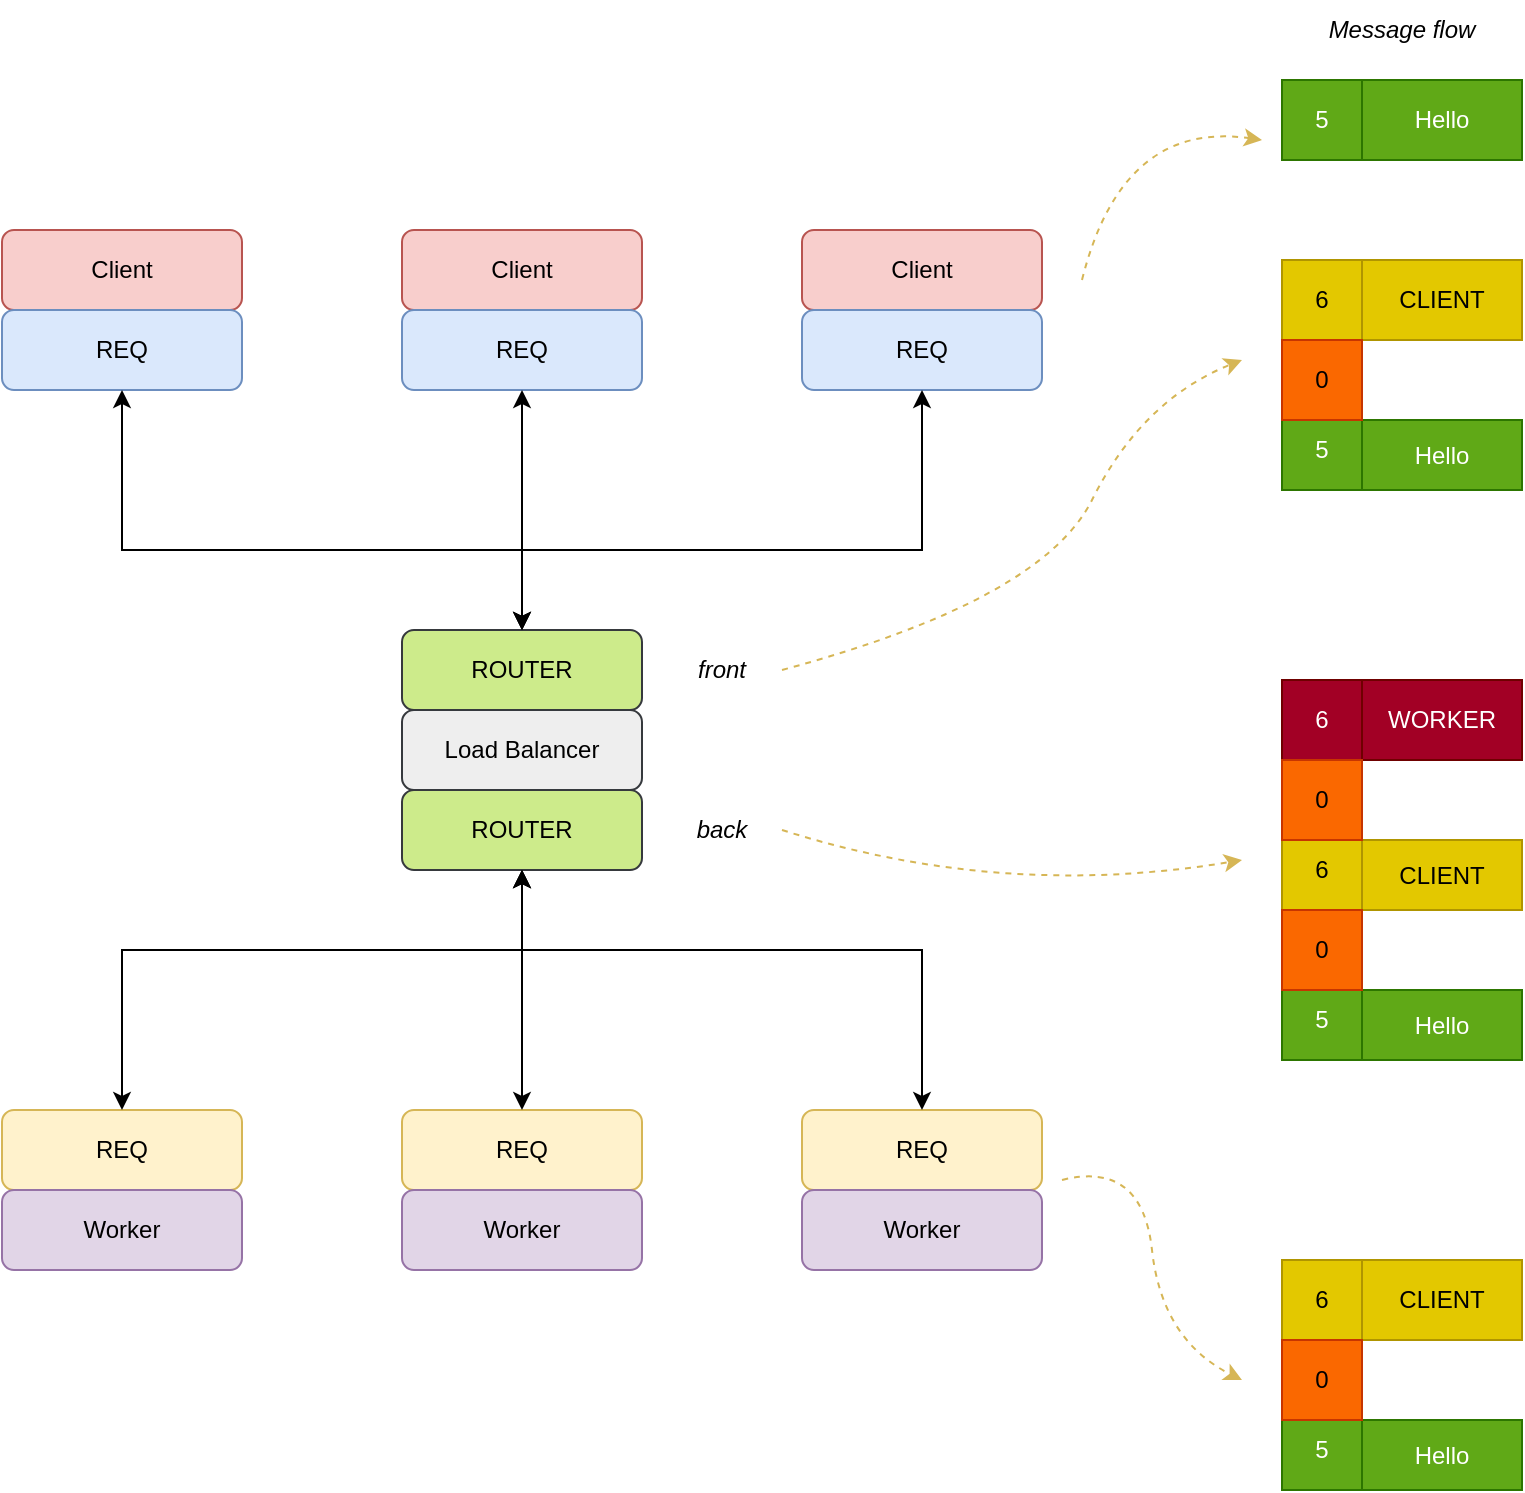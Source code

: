 <mxfile version="27.1.4">
  <diagram name="Page-1" id="R8dqntwFAmytJewC7J9B">
    <mxGraphModel dx="1356" dy="763" grid="1" gridSize="10" guides="1" tooltips="1" connect="1" arrows="1" fold="1" page="1" pageScale="1" pageWidth="850" pageHeight="1100" math="0" shadow="0">
      <root>
        <mxCell id="0" />
        <mxCell id="1" parent="0" />
        <mxCell id="HZvWmUoCLgHol8qFXdsV-1" value="Client" style="rounded=1;whiteSpace=wrap;html=1;fillColor=#f8cecc;strokeColor=#b85450;" vertex="1" parent="1">
          <mxGeometry x="40" y="125" width="120" height="40" as="geometry" />
        </mxCell>
        <mxCell id="HZvWmUoCLgHol8qFXdsV-2" value="REQ" style="rounded=1;whiteSpace=wrap;html=1;fillColor=#dae8fc;strokeColor=#6c8ebf;" vertex="1" parent="1">
          <mxGeometry x="40" y="165" width="120" height="40" as="geometry" />
        </mxCell>
        <mxCell id="HZvWmUoCLgHol8qFXdsV-3" value="Client" style="rounded=1;whiteSpace=wrap;html=1;fillColor=#f8cecc;strokeColor=#b85450;" vertex="1" parent="1">
          <mxGeometry x="240" y="125" width="120" height="40" as="geometry" />
        </mxCell>
        <mxCell id="HZvWmUoCLgHol8qFXdsV-4" value="REQ" style="rounded=1;whiteSpace=wrap;html=1;fillColor=#dae8fc;strokeColor=#6c8ebf;" vertex="1" parent="1">
          <mxGeometry x="240" y="165" width="120" height="40" as="geometry" />
        </mxCell>
        <mxCell id="HZvWmUoCLgHol8qFXdsV-5" value="Client" style="rounded=1;whiteSpace=wrap;html=1;fillColor=#f8cecc;strokeColor=#b85450;" vertex="1" parent="1">
          <mxGeometry x="440" y="125" width="120" height="40" as="geometry" />
        </mxCell>
        <mxCell id="HZvWmUoCLgHol8qFXdsV-6" value="REQ" style="rounded=1;whiteSpace=wrap;html=1;fillColor=#dae8fc;strokeColor=#6c8ebf;" vertex="1" parent="1">
          <mxGeometry x="440" y="165" width="120" height="40" as="geometry" />
        </mxCell>
        <mxCell id="HZvWmUoCLgHol8qFXdsV-7" value="ROUTER" style="rounded=1;whiteSpace=wrap;html=1;fillColor=#cdeb8b;strokeColor=#36393d;" vertex="1" parent="1">
          <mxGeometry x="240" y="325" width="120" height="40" as="geometry" />
        </mxCell>
        <mxCell id="HZvWmUoCLgHol8qFXdsV-8" value="Load Balancer" style="rounded=1;whiteSpace=wrap;html=1;fillColor=#eeeeee;strokeColor=#36393d;" vertex="1" parent="1">
          <mxGeometry x="240" y="365" width="120" height="40" as="geometry" />
        </mxCell>
        <mxCell id="HZvWmUoCLgHol8qFXdsV-9" value="ROUTER" style="rounded=1;whiteSpace=wrap;html=1;fillColor=#cdeb8b;strokeColor=#36393d;" vertex="1" parent="1">
          <mxGeometry x="240" y="405" width="120" height="40" as="geometry" />
        </mxCell>
        <mxCell id="HZvWmUoCLgHol8qFXdsV-10" value="REQ" style="rounded=1;whiteSpace=wrap;html=1;fillColor=#fff2cc;strokeColor=#d6b656;" vertex="1" parent="1">
          <mxGeometry x="40" y="565" width="120" height="40" as="geometry" />
        </mxCell>
        <mxCell id="HZvWmUoCLgHol8qFXdsV-11" value="Worker" style="rounded=1;whiteSpace=wrap;html=1;fillColor=#e1d5e7;strokeColor=#9673a6;" vertex="1" parent="1">
          <mxGeometry x="40" y="605" width="120" height="40" as="geometry" />
        </mxCell>
        <mxCell id="HZvWmUoCLgHol8qFXdsV-12" value="REQ" style="rounded=1;whiteSpace=wrap;html=1;fillColor=#fff2cc;strokeColor=#d6b656;" vertex="1" parent="1">
          <mxGeometry x="240" y="565" width="120" height="40" as="geometry" />
        </mxCell>
        <mxCell id="HZvWmUoCLgHol8qFXdsV-13" value="Worker" style="rounded=1;whiteSpace=wrap;html=1;fillColor=#e1d5e7;strokeColor=#9673a6;" vertex="1" parent="1">
          <mxGeometry x="240" y="605" width="120" height="40" as="geometry" />
        </mxCell>
        <mxCell id="HZvWmUoCLgHol8qFXdsV-14" value="REQ" style="rounded=1;whiteSpace=wrap;html=1;fillColor=#fff2cc;strokeColor=#d6b656;" vertex="1" parent="1">
          <mxGeometry x="440" y="565" width="120" height="40" as="geometry" />
        </mxCell>
        <mxCell id="HZvWmUoCLgHol8qFXdsV-15" value="Worker" style="rounded=1;whiteSpace=wrap;html=1;fillColor=#e1d5e7;strokeColor=#9673a6;" vertex="1" parent="1">
          <mxGeometry x="440" y="605" width="120" height="40" as="geometry" />
        </mxCell>
        <mxCell id="HZvWmUoCLgHol8qFXdsV-16" value="" style="endArrow=classic;startArrow=classic;html=1;rounded=0;entryX=0.5;entryY=1;entryDx=0;entryDy=0;exitX=0.5;exitY=0;exitDx=0;exitDy=0;" edge="1" parent="1" source="HZvWmUoCLgHol8qFXdsV-7" target="HZvWmUoCLgHol8qFXdsV-2">
          <mxGeometry width="50" height="50" relative="1" as="geometry">
            <mxPoint x="280" y="425" as="sourcePoint" />
            <mxPoint x="330" y="375" as="targetPoint" />
            <Array as="points">
              <mxPoint x="300" y="285" />
              <mxPoint x="100" y="285" />
            </Array>
          </mxGeometry>
        </mxCell>
        <mxCell id="HZvWmUoCLgHol8qFXdsV-17" value="" style="endArrow=classic;startArrow=classic;html=1;rounded=0;entryX=0.5;entryY=1;entryDx=0;entryDy=0;exitX=0.5;exitY=0;exitDx=0;exitDy=0;" edge="1" parent="1" source="HZvWmUoCLgHol8qFXdsV-7" target="HZvWmUoCLgHol8qFXdsV-4">
          <mxGeometry width="50" height="50" relative="1" as="geometry">
            <mxPoint x="280" y="425" as="sourcePoint" />
            <mxPoint x="330" y="375" as="targetPoint" />
          </mxGeometry>
        </mxCell>
        <mxCell id="HZvWmUoCLgHol8qFXdsV-18" value="" style="endArrow=classic;startArrow=classic;html=1;rounded=0;entryX=0.5;entryY=1;entryDx=0;entryDy=0;exitX=0.5;exitY=0;exitDx=0;exitDy=0;" edge="1" parent="1" source="HZvWmUoCLgHol8qFXdsV-7" target="HZvWmUoCLgHol8qFXdsV-6">
          <mxGeometry width="50" height="50" relative="1" as="geometry">
            <mxPoint x="280" y="425" as="sourcePoint" />
            <mxPoint x="330" y="375" as="targetPoint" />
            <Array as="points">
              <mxPoint x="300" y="285" />
              <mxPoint x="500" y="285" />
            </Array>
          </mxGeometry>
        </mxCell>
        <mxCell id="HZvWmUoCLgHol8qFXdsV-19" value="" style="endArrow=classic;startArrow=classic;html=1;rounded=0;exitX=0.5;exitY=0;exitDx=0;exitDy=0;entryX=0.5;entryY=1;entryDx=0;entryDy=0;" edge="1" parent="1" source="HZvWmUoCLgHol8qFXdsV-10" target="HZvWmUoCLgHol8qFXdsV-9">
          <mxGeometry width="50" height="50" relative="1" as="geometry">
            <mxPoint x="280" y="425" as="sourcePoint" />
            <mxPoint x="330" y="375" as="targetPoint" />
            <Array as="points">
              <mxPoint x="100" y="485" />
              <mxPoint x="300" y="485" />
            </Array>
          </mxGeometry>
        </mxCell>
        <mxCell id="HZvWmUoCLgHol8qFXdsV-20" value="" style="endArrow=classic;startArrow=classic;html=1;rounded=0;entryX=0.5;entryY=1;entryDx=0;entryDy=0;exitX=0.5;exitY=0;exitDx=0;exitDy=0;" edge="1" parent="1" source="HZvWmUoCLgHol8qFXdsV-12" target="HZvWmUoCLgHol8qFXdsV-9">
          <mxGeometry width="50" height="50" relative="1" as="geometry">
            <mxPoint x="280" y="425" as="sourcePoint" />
            <mxPoint x="330" y="375" as="targetPoint" />
          </mxGeometry>
        </mxCell>
        <mxCell id="HZvWmUoCLgHol8qFXdsV-21" value="" style="endArrow=classic;startArrow=classic;html=1;rounded=0;entryX=0.5;entryY=0;entryDx=0;entryDy=0;exitX=0.5;exitY=1;exitDx=0;exitDy=0;" edge="1" parent="1" source="HZvWmUoCLgHol8qFXdsV-9" target="HZvWmUoCLgHol8qFXdsV-14">
          <mxGeometry width="50" height="50" relative="1" as="geometry">
            <mxPoint x="280" y="425" as="sourcePoint" />
            <mxPoint x="330" y="375" as="targetPoint" />
            <Array as="points">
              <mxPoint x="300" y="485" />
              <mxPoint x="500" y="485" />
            </Array>
          </mxGeometry>
        </mxCell>
        <mxCell id="HZvWmUoCLgHol8qFXdsV-22" value="&lt;i&gt;front&lt;/i&gt;" style="text;html=1;align=center;verticalAlign=middle;whiteSpace=wrap;rounded=0;" vertex="1" parent="1">
          <mxGeometry x="370" y="330" width="60" height="30" as="geometry" />
        </mxCell>
        <mxCell id="HZvWmUoCLgHol8qFXdsV-23" value="&lt;i&gt;back&lt;/i&gt;" style="text;html=1;align=center;verticalAlign=middle;whiteSpace=wrap;rounded=0;" vertex="1" parent="1">
          <mxGeometry x="370" y="410" width="60" height="30" as="geometry" />
        </mxCell>
        <mxCell id="HZvWmUoCLgHol8qFXdsV-25" value="5" style="rounded=0;whiteSpace=wrap;html=1;fillColor=#60a917;fontColor=#ffffff;strokeColor=#2D7600;" vertex="1" parent="1">
          <mxGeometry x="680" y="50" width="40" height="40" as="geometry" />
        </mxCell>
        <mxCell id="HZvWmUoCLgHol8qFXdsV-26" value="Hello" style="rounded=0;whiteSpace=wrap;html=1;fillColor=#60a917;fontColor=#ffffff;strokeColor=#2D7600;" vertex="1" parent="1">
          <mxGeometry x="720" y="50" width="80" height="40" as="geometry" />
        </mxCell>
        <mxCell id="HZvWmUoCLgHol8qFXdsV-27" value="6" style="rounded=0;whiteSpace=wrap;html=1;fillColor=#e3c800;fontColor=#000000;strokeColor=#B09500;" vertex="1" parent="1">
          <mxGeometry x="680" y="140" width="40" height="40" as="geometry" />
        </mxCell>
        <mxCell id="HZvWmUoCLgHol8qFXdsV-28" value="CLIENT" style="rounded=0;whiteSpace=wrap;html=1;fillColor=#e3c800;fontColor=#000000;strokeColor=#B09500;" vertex="1" parent="1">
          <mxGeometry x="720" y="140" width="80" height="40" as="geometry" />
        </mxCell>
        <mxCell id="HZvWmUoCLgHol8qFXdsV-29" value="5" style="rounded=0;whiteSpace=wrap;html=1;fillColor=#60a917;fontColor=#ffffff;strokeColor=#2D7600;" vertex="1" parent="1">
          <mxGeometry x="680" y="215" width="40" height="40" as="geometry" />
        </mxCell>
        <mxCell id="HZvWmUoCLgHol8qFXdsV-30" value="Hello" style="rounded=0;whiteSpace=wrap;html=1;fillColor=#60a917;fontColor=#ffffff;strokeColor=#2D7600;" vertex="1" parent="1">
          <mxGeometry x="720" y="220" width="80" height="35" as="geometry" />
        </mxCell>
        <mxCell id="HZvWmUoCLgHol8qFXdsV-31" value="0" style="rounded=0;whiteSpace=wrap;html=1;fillColor=#fa6800;fontColor=#000000;strokeColor=#C73500;" vertex="1" parent="1">
          <mxGeometry x="680" y="180" width="40" height="40" as="geometry" />
        </mxCell>
        <mxCell id="HZvWmUoCLgHol8qFXdsV-32" value="6" style="rounded=0;whiteSpace=wrap;html=1;fillColor=#e3c800;fontColor=#000000;strokeColor=#B09500;" vertex="1" parent="1">
          <mxGeometry x="680" y="425" width="40" height="40" as="geometry" />
        </mxCell>
        <mxCell id="HZvWmUoCLgHol8qFXdsV-33" value="CLIENT" style="rounded=0;whiteSpace=wrap;html=1;fillColor=#e3c800;fontColor=#000000;strokeColor=#B09500;" vertex="1" parent="1">
          <mxGeometry x="720" y="430" width="80" height="35" as="geometry" />
        </mxCell>
        <mxCell id="HZvWmUoCLgHol8qFXdsV-34" value="5" style="rounded=0;whiteSpace=wrap;html=1;fillColor=#60a917;fontColor=#ffffff;strokeColor=#2D7600;" vertex="1" parent="1">
          <mxGeometry x="680" y="500" width="40" height="40" as="geometry" />
        </mxCell>
        <mxCell id="HZvWmUoCLgHol8qFXdsV-35" value="Hello" style="rounded=0;whiteSpace=wrap;html=1;fillColor=#60a917;fontColor=#ffffff;strokeColor=#2D7600;" vertex="1" parent="1">
          <mxGeometry x="720" y="505" width="80" height="35" as="geometry" />
        </mxCell>
        <mxCell id="HZvWmUoCLgHol8qFXdsV-36" value="0" style="rounded=0;whiteSpace=wrap;html=1;fillColor=#fa6800;fontColor=#000000;strokeColor=#C73500;" vertex="1" parent="1">
          <mxGeometry x="680" y="465" width="40" height="40" as="geometry" />
        </mxCell>
        <mxCell id="HZvWmUoCLgHol8qFXdsV-37" value="6" style="rounded=0;whiteSpace=wrap;html=1;fillColor=#a20025;fontColor=#ffffff;strokeColor=#6F0000;" vertex="1" parent="1">
          <mxGeometry x="680" y="350" width="40" height="40" as="geometry" />
        </mxCell>
        <mxCell id="HZvWmUoCLgHol8qFXdsV-38" value="WORKER" style="rounded=0;whiteSpace=wrap;html=1;fillColor=#a20025;fontColor=#ffffff;strokeColor=#6F0000;" vertex="1" parent="1">
          <mxGeometry x="720" y="350" width="80" height="40" as="geometry" />
        </mxCell>
        <mxCell id="HZvWmUoCLgHol8qFXdsV-39" value="0" style="rounded=0;whiteSpace=wrap;html=1;fillColor=#fa6800;fontColor=#000000;strokeColor=#C73500;" vertex="1" parent="1">
          <mxGeometry x="680" y="390" width="40" height="40" as="geometry" />
        </mxCell>
        <mxCell id="HZvWmUoCLgHol8qFXdsV-40" value="6" style="rounded=0;whiteSpace=wrap;html=1;fillColor=#e3c800;fontColor=#000000;strokeColor=#B09500;" vertex="1" parent="1">
          <mxGeometry x="680" y="640" width="40" height="40" as="geometry" />
        </mxCell>
        <mxCell id="HZvWmUoCLgHol8qFXdsV-41" value="CLIENT" style="rounded=0;whiteSpace=wrap;html=1;fillColor=#e3c800;fontColor=#000000;strokeColor=#B09500;" vertex="1" parent="1">
          <mxGeometry x="720" y="640" width="80" height="40" as="geometry" />
        </mxCell>
        <mxCell id="HZvWmUoCLgHol8qFXdsV-42" value="5" style="rounded=0;whiteSpace=wrap;html=1;fillColor=#60a917;fontColor=#ffffff;strokeColor=#2D7600;" vertex="1" parent="1">
          <mxGeometry x="680" y="715" width="40" height="40" as="geometry" />
        </mxCell>
        <mxCell id="HZvWmUoCLgHol8qFXdsV-43" value="Hello" style="rounded=0;whiteSpace=wrap;html=1;fillColor=#60a917;fontColor=#ffffff;strokeColor=#2D7600;" vertex="1" parent="1">
          <mxGeometry x="720" y="720" width="80" height="35" as="geometry" />
        </mxCell>
        <mxCell id="HZvWmUoCLgHol8qFXdsV-44" value="0" style="rounded=0;whiteSpace=wrap;html=1;fillColor=#fa6800;fontColor=#000000;strokeColor=#C73500;" vertex="1" parent="1">
          <mxGeometry x="680" y="680" width="40" height="40" as="geometry" />
        </mxCell>
        <mxCell id="HZvWmUoCLgHol8qFXdsV-45" value="&lt;i&gt;Message flow&lt;/i&gt;" style="text;html=1;align=center;verticalAlign=middle;whiteSpace=wrap;rounded=0;" vertex="1" parent="1">
          <mxGeometry x="700" y="10" width="80" height="30" as="geometry" />
        </mxCell>
        <mxCell id="HZvWmUoCLgHol8qFXdsV-46" value="" style="endArrow=classic;html=1;rounded=0;dashed=1;curved=1;fillColor=#fff2cc;strokeColor=#d6b656;" edge="1" parent="1">
          <mxGeometry width="50" height="50" relative="1" as="geometry">
            <mxPoint x="580" y="150" as="sourcePoint" />
            <mxPoint x="670" y="80" as="targetPoint" />
            <Array as="points">
              <mxPoint x="600" y="70" />
            </Array>
          </mxGeometry>
        </mxCell>
        <mxCell id="HZvWmUoCLgHol8qFXdsV-47" value="" style="endArrow=classic;html=1;rounded=0;exitX=1;exitY=0.5;exitDx=0;exitDy=0;dashed=1;curved=1;fillColor=#fff2cc;strokeColor=#d6b656;" edge="1" parent="1" source="HZvWmUoCLgHol8qFXdsV-22">
          <mxGeometry width="50" height="50" relative="1" as="geometry">
            <mxPoint x="400" y="410" as="sourcePoint" />
            <mxPoint x="660" y="190" as="targetPoint" />
            <Array as="points">
              <mxPoint x="560" y="310" />
              <mxPoint x="610" y="210" />
            </Array>
          </mxGeometry>
        </mxCell>
        <mxCell id="HZvWmUoCLgHol8qFXdsV-48" value="" style="endArrow=classic;html=1;rounded=0;exitX=1;exitY=0.5;exitDx=0;exitDy=0;curved=1;dashed=1;fillColor=#fff2cc;strokeColor=#d6b656;" edge="1" parent="1" source="HZvWmUoCLgHol8qFXdsV-23">
          <mxGeometry width="50" height="50" relative="1" as="geometry">
            <mxPoint x="400" y="410" as="sourcePoint" />
            <mxPoint x="660" y="440" as="targetPoint" />
            <Array as="points">
              <mxPoint x="540" y="460" />
            </Array>
          </mxGeometry>
        </mxCell>
        <mxCell id="HZvWmUoCLgHol8qFXdsV-49" value="" style="endArrow=classic;html=1;rounded=0;dashed=1;curved=1;fillColor=#fff2cc;strokeColor=#d6b656;" edge="1" parent="1">
          <mxGeometry width="50" height="50" relative="1" as="geometry">
            <mxPoint x="570" y="600" as="sourcePoint" />
            <mxPoint x="660" y="700" as="targetPoint" />
            <Array as="points">
              <mxPoint x="610" y="590" />
              <mxPoint x="620" y="680" />
            </Array>
          </mxGeometry>
        </mxCell>
      </root>
    </mxGraphModel>
  </diagram>
</mxfile>
